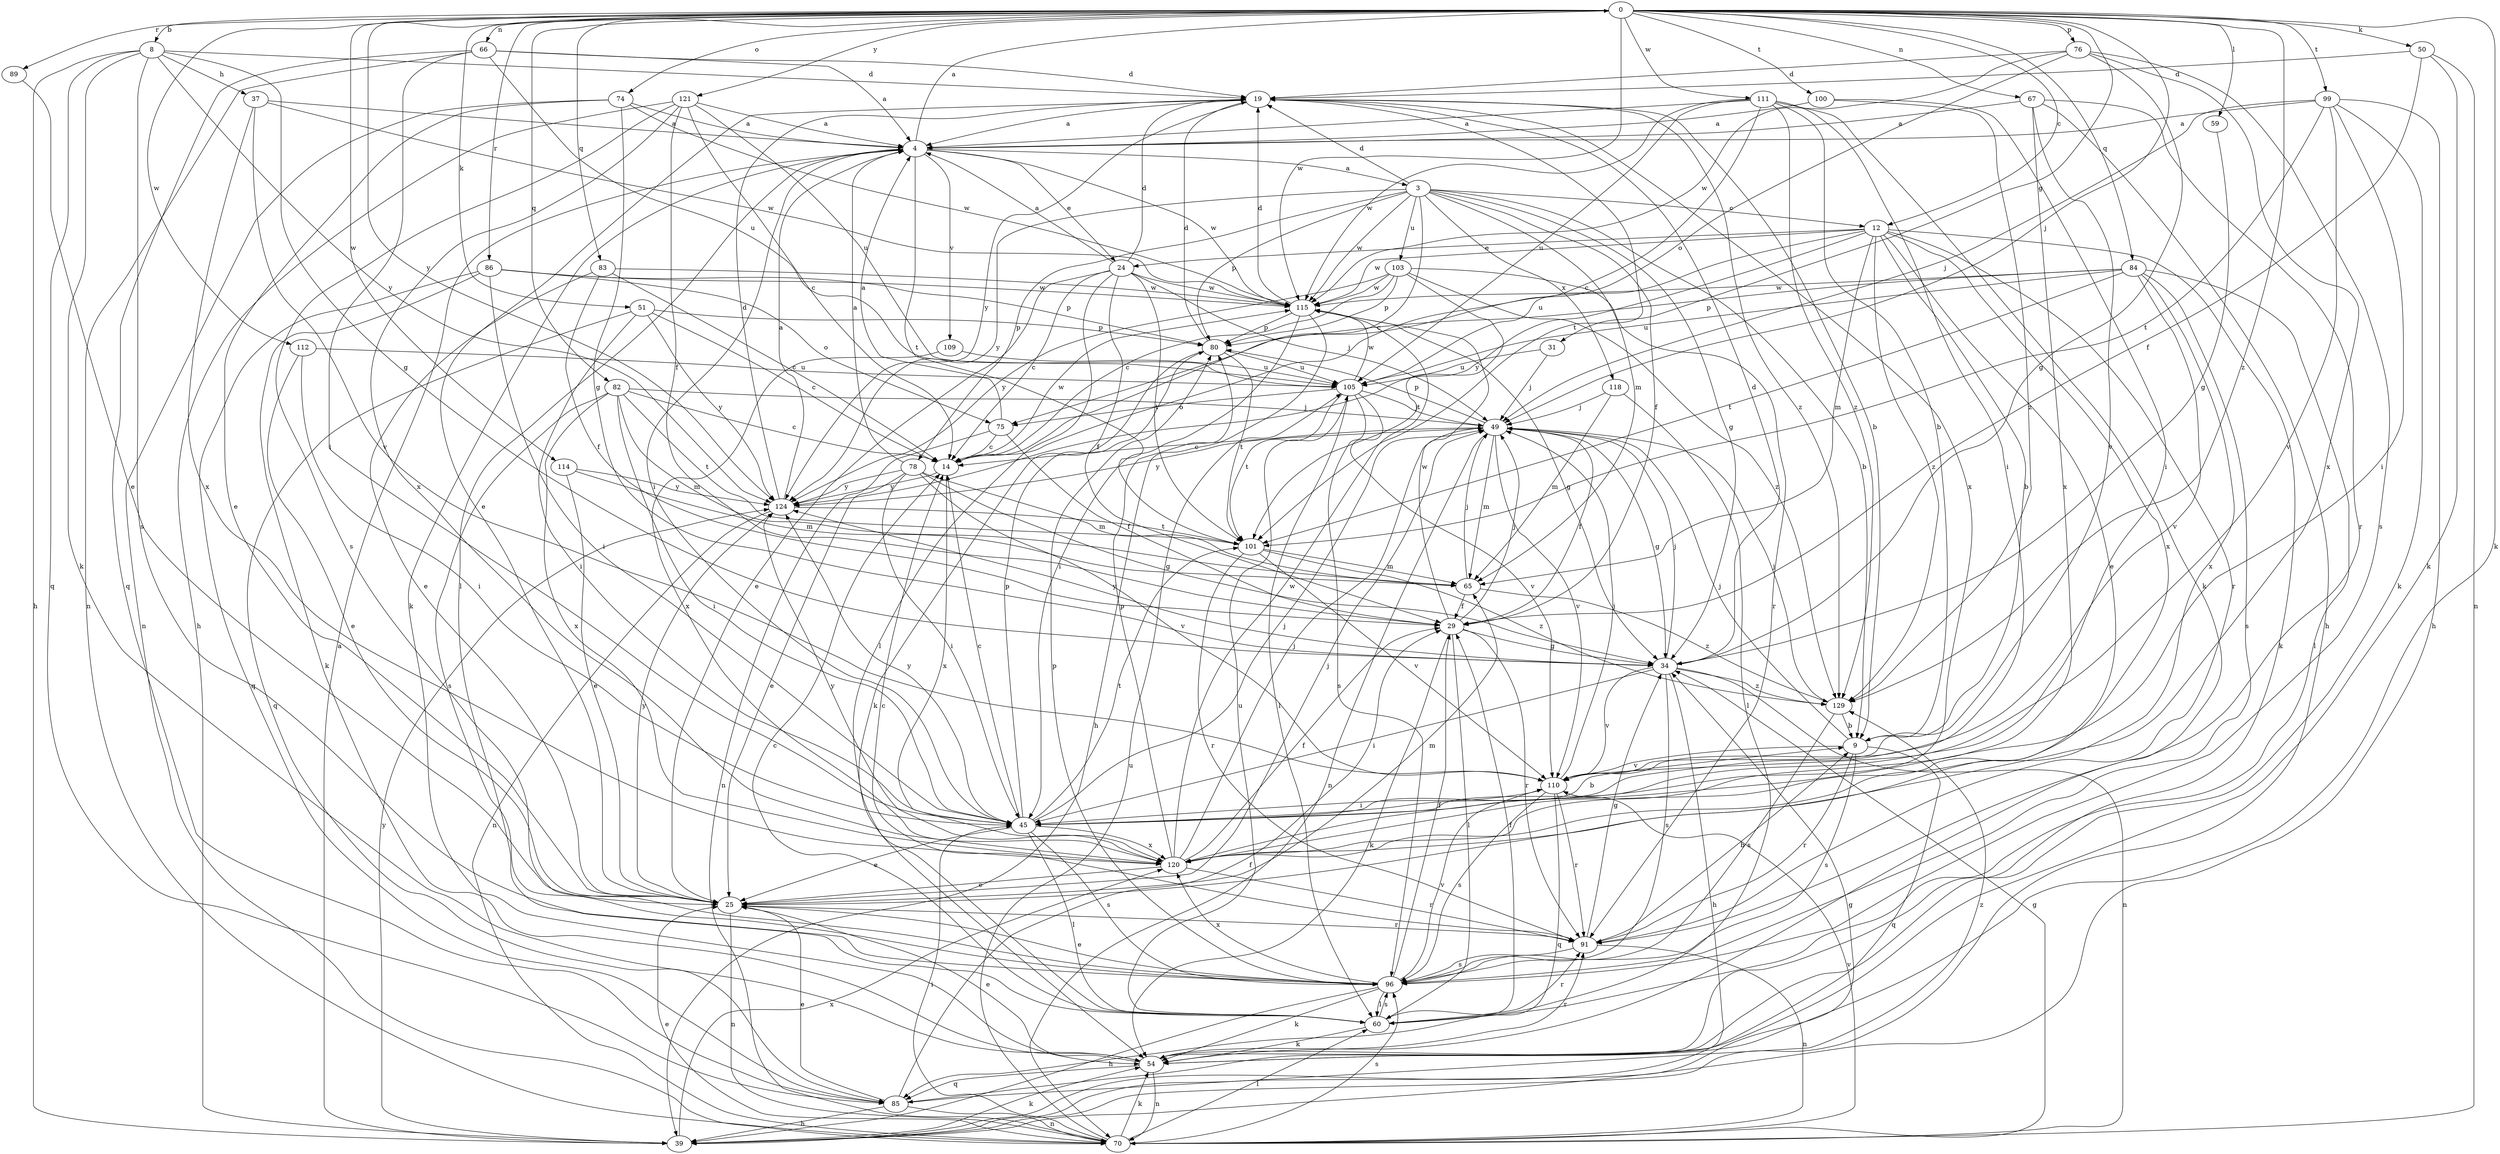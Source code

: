 strict digraph  {
0;
3;
4;
8;
9;
12;
14;
19;
24;
25;
29;
31;
34;
37;
39;
45;
49;
50;
51;
54;
59;
60;
65;
66;
67;
70;
74;
75;
76;
78;
80;
82;
83;
84;
85;
86;
89;
91;
96;
99;
100;
101;
103;
105;
109;
110;
111;
112;
114;
115;
118;
120;
121;
124;
129;
0 -> 8  [label=b];
0 -> 12  [label=c];
0 -> 31  [label=g];
0 -> 49  [label=j];
0 -> 50  [label=k];
0 -> 51  [label=k];
0 -> 54  [label=k];
0 -> 59  [label=l];
0 -> 66  [label=n];
0 -> 67  [label=n];
0 -> 74  [label=o];
0 -> 76  [label=p];
0 -> 82  [label=q];
0 -> 83  [label=q];
0 -> 84  [label=q];
0 -> 86  [label=r];
0 -> 89  [label=r];
0 -> 99  [label=t];
0 -> 100  [label=t];
0 -> 111  [label=w];
0 -> 112  [label=w];
0 -> 114  [label=w];
0 -> 115  [label=w];
0 -> 121  [label=y];
0 -> 124  [label=y];
0 -> 129  [label=z];
3 -> 9  [label=b];
3 -> 12  [label=c];
3 -> 14  [label=c];
3 -> 19  [label=d];
3 -> 29  [label=f];
3 -> 34  [label=g];
3 -> 65  [label=m];
3 -> 78  [label=p];
3 -> 80  [label=p];
3 -> 103  [label=u];
3 -> 115  [label=w];
3 -> 118  [label=x];
3 -> 124  [label=y];
4 -> 0  [label=a];
4 -> 3  [label=a];
4 -> 24  [label=e];
4 -> 45  [label=i];
4 -> 54  [label=k];
4 -> 60  [label=l];
4 -> 101  [label=t];
4 -> 109  [label=v];
4 -> 115  [label=w];
8 -> 19  [label=d];
8 -> 34  [label=g];
8 -> 37  [label=h];
8 -> 39  [label=h];
8 -> 54  [label=k];
8 -> 85  [label=q];
8 -> 96  [label=s];
8 -> 124  [label=y];
9 -> 49  [label=j];
9 -> 85  [label=q];
9 -> 91  [label=r];
9 -> 96  [label=s];
9 -> 110  [label=v];
12 -> 9  [label=b];
12 -> 24  [label=e];
12 -> 25  [label=e];
12 -> 54  [label=k];
12 -> 65  [label=m];
12 -> 91  [label=r];
12 -> 105  [label=u];
12 -> 115  [label=w];
12 -> 120  [label=x];
12 -> 124  [label=y];
12 -> 129  [label=z];
14 -> 115  [label=w];
14 -> 120  [label=x];
14 -> 124  [label=y];
19 -> 4  [label=a];
19 -> 9  [label=b];
19 -> 25  [label=e];
19 -> 101  [label=t];
19 -> 120  [label=x];
19 -> 124  [label=y];
19 -> 129  [label=z];
24 -> 4  [label=a];
24 -> 14  [label=c];
24 -> 19  [label=d];
24 -> 25  [label=e];
24 -> 29  [label=f];
24 -> 49  [label=j];
24 -> 60  [label=l];
24 -> 101  [label=t];
24 -> 115  [label=w];
25 -> 49  [label=j];
25 -> 65  [label=m];
25 -> 70  [label=n];
25 -> 91  [label=r];
25 -> 124  [label=y];
29 -> 34  [label=g];
29 -> 49  [label=j];
29 -> 54  [label=k];
29 -> 60  [label=l];
29 -> 91  [label=r];
29 -> 115  [label=w];
31 -> 49  [label=j];
31 -> 105  [label=u];
34 -> 19  [label=d];
34 -> 39  [label=h];
34 -> 45  [label=i];
34 -> 49  [label=j];
34 -> 70  [label=n];
34 -> 96  [label=s];
34 -> 110  [label=v];
34 -> 124  [label=y];
34 -> 129  [label=z];
37 -> 4  [label=a];
37 -> 110  [label=v];
37 -> 115  [label=w];
37 -> 120  [label=x];
39 -> 4  [label=a];
39 -> 34  [label=g];
39 -> 54  [label=k];
39 -> 120  [label=x];
39 -> 124  [label=y];
45 -> 9  [label=b];
45 -> 14  [label=c];
45 -> 25  [label=e];
45 -> 49  [label=j];
45 -> 60  [label=l];
45 -> 80  [label=p];
45 -> 96  [label=s];
45 -> 101  [label=t];
45 -> 120  [label=x];
45 -> 124  [label=y];
49 -> 14  [label=c];
49 -> 29  [label=f];
49 -> 34  [label=g];
49 -> 65  [label=m];
49 -> 70  [label=n];
49 -> 80  [label=p];
49 -> 110  [label=v];
49 -> 124  [label=y];
50 -> 19  [label=d];
50 -> 29  [label=f];
50 -> 54  [label=k];
50 -> 70  [label=n];
51 -> 14  [label=c];
51 -> 45  [label=i];
51 -> 80  [label=p];
51 -> 85  [label=q];
51 -> 124  [label=y];
54 -> 25  [label=e];
54 -> 70  [label=n];
54 -> 85  [label=q];
54 -> 91  [label=r];
59 -> 34  [label=g];
60 -> 14  [label=c];
60 -> 29  [label=f];
60 -> 54  [label=k];
60 -> 91  [label=r];
60 -> 96  [label=s];
60 -> 105  [label=u];
65 -> 29  [label=f];
65 -> 49  [label=j];
65 -> 129  [label=z];
66 -> 4  [label=a];
66 -> 19  [label=d];
66 -> 45  [label=i];
66 -> 70  [label=n];
66 -> 85  [label=q];
66 -> 105  [label=u];
67 -> 4  [label=a];
67 -> 39  [label=h];
67 -> 91  [label=r];
67 -> 110  [label=v];
67 -> 120  [label=x];
70 -> 25  [label=e];
70 -> 34  [label=g];
70 -> 45  [label=i];
70 -> 54  [label=k];
70 -> 60  [label=l];
70 -> 96  [label=s];
70 -> 105  [label=u];
70 -> 110  [label=v];
74 -> 4  [label=a];
74 -> 25  [label=e];
74 -> 34  [label=g];
74 -> 70  [label=n];
74 -> 115  [label=w];
75 -> 4  [label=a];
75 -> 14  [label=c];
75 -> 29  [label=f];
75 -> 70  [label=n];
76 -> 19  [label=d];
76 -> 34  [label=g];
76 -> 75  [label=o];
76 -> 96  [label=s];
76 -> 115  [label=w];
76 -> 120  [label=x];
78 -> 4  [label=a];
78 -> 25  [label=e];
78 -> 34  [label=g];
78 -> 45  [label=i];
78 -> 65  [label=m];
78 -> 110  [label=v];
78 -> 124  [label=y];
80 -> 19  [label=d];
80 -> 54  [label=k];
80 -> 101  [label=t];
80 -> 105  [label=u];
82 -> 14  [label=c];
82 -> 45  [label=i];
82 -> 49  [label=j];
82 -> 65  [label=m];
82 -> 96  [label=s];
82 -> 101  [label=t];
82 -> 120  [label=x];
83 -> 14  [label=c];
83 -> 25  [label=e];
83 -> 29  [label=f];
83 -> 115  [label=w];
84 -> 60  [label=l];
84 -> 80  [label=p];
84 -> 96  [label=s];
84 -> 101  [label=t];
84 -> 105  [label=u];
84 -> 110  [label=v];
84 -> 115  [label=w];
84 -> 120  [label=x];
85 -> 25  [label=e];
85 -> 29  [label=f];
85 -> 39  [label=h];
85 -> 70  [label=n];
85 -> 129  [label=z];
86 -> 45  [label=i];
86 -> 54  [label=k];
86 -> 75  [label=o];
86 -> 80  [label=p];
86 -> 85  [label=q];
86 -> 115  [label=w];
89 -> 25  [label=e];
91 -> 9  [label=b];
91 -> 14  [label=c];
91 -> 34  [label=g];
91 -> 70  [label=n];
91 -> 96  [label=s];
96 -> 25  [label=e];
96 -> 29  [label=f];
96 -> 39  [label=h];
96 -> 54  [label=k];
96 -> 60  [label=l];
96 -> 80  [label=p];
96 -> 110  [label=v];
96 -> 120  [label=x];
99 -> 4  [label=a];
99 -> 39  [label=h];
99 -> 45  [label=i];
99 -> 49  [label=j];
99 -> 54  [label=k];
99 -> 101  [label=t];
99 -> 110  [label=v];
100 -> 4  [label=a];
100 -> 45  [label=i];
100 -> 129  [label=z];
101 -> 65  [label=m];
101 -> 91  [label=r];
101 -> 110  [label=v];
101 -> 129  [label=z];
103 -> 14  [label=c];
103 -> 80  [label=p];
103 -> 91  [label=r];
103 -> 101  [label=t];
103 -> 115  [label=w];
103 -> 124  [label=y];
103 -> 129  [label=z];
105 -> 49  [label=j];
105 -> 60  [label=l];
105 -> 75  [label=o];
105 -> 96  [label=s];
105 -> 101  [label=t];
105 -> 110  [label=v];
105 -> 115  [label=w];
109 -> 105  [label=u];
109 -> 120  [label=x];
110 -> 45  [label=i];
110 -> 49  [label=j];
110 -> 85  [label=q];
110 -> 91  [label=r];
110 -> 96  [label=s];
111 -> 4  [label=a];
111 -> 9  [label=b];
111 -> 14  [label=c];
111 -> 45  [label=i];
111 -> 54  [label=k];
111 -> 105  [label=u];
111 -> 115  [label=w];
111 -> 129  [label=z];
112 -> 25  [label=e];
112 -> 45  [label=i];
112 -> 105  [label=u];
114 -> 25  [label=e];
114 -> 65  [label=m];
114 -> 124  [label=y];
115 -> 19  [label=d];
115 -> 34  [label=g];
115 -> 39  [label=h];
115 -> 45  [label=i];
115 -> 80  [label=p];
118 -> 49  [label=j];
118 -> 60  [label=l];
118 -> 65  [label=m];
120 -> 25  [label=e];
120 -> 29  [label=f];
120 -> 49  [label=j];
120 -> 80  [label=p];
120 -> 91  [label=r];
120 -> 115  [label=w];
120 -> 124  [label=y];
121 -> 4  [label=a];
121 -> 14  [label=c];
121 -> 29  [label=f];
121 -> 39  [label=h];
121 -> 96  [label=s];
121 -> 105  [label=u];
121 -> 120  [label=x];
124 -> 4  [label=a];
124 -> 19  [label=d];
124 -> 70  [label=n];
124 -> 101  [label=t];
129 -> 9  [label=b];
129 -> 49  [label=j];
129 -> 96  [label=s];
}
